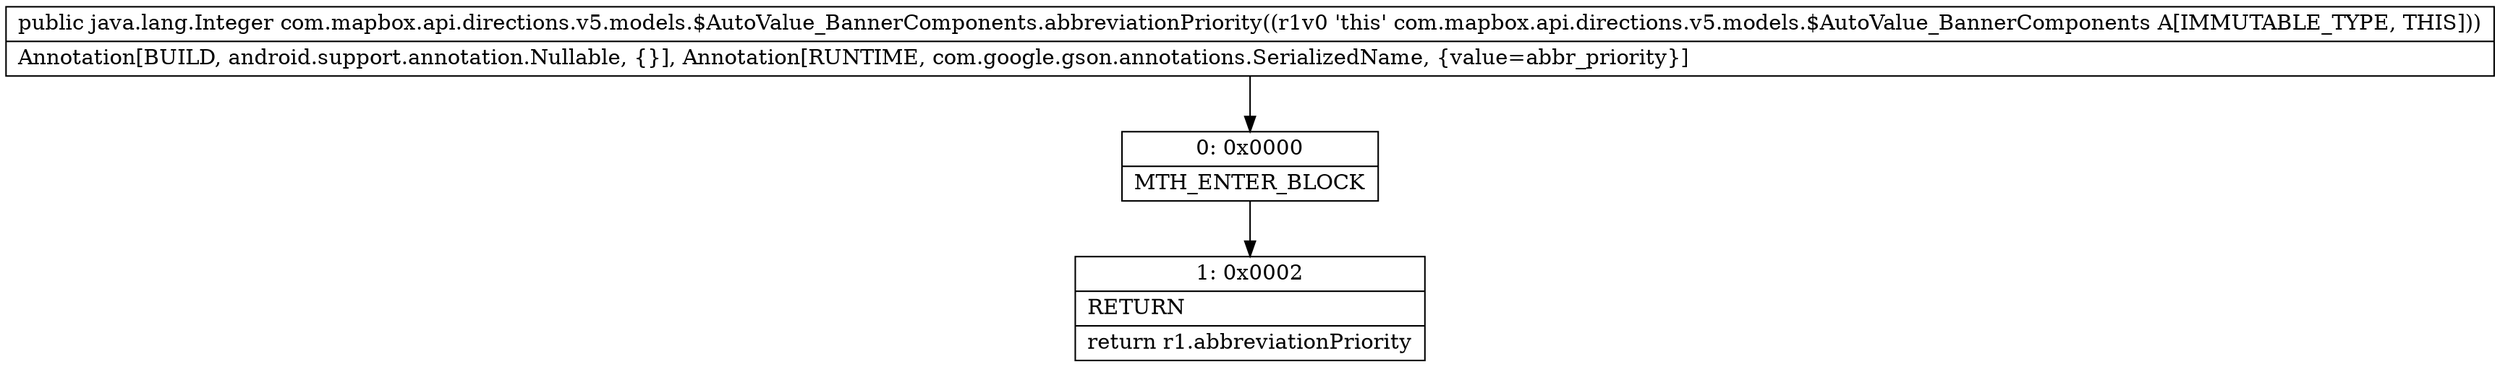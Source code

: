 digraph "CFG forcom.mapbox.api.directions.v5.models.$AutoValue_BannerComponents.abbreviationPriority()Ljava\/lang\/Integer;" {
Node_0 [shape=record,label="{0\:\ 0x0000|MTH_ENTER_BLOCK\l}"];
Node_1 [shape=record,label="{1\:\ 0x0002|RETURN\l|return r1.abbreviationPriority\l}"];
MethodNode[shape=record,label="{public java.lang.Integer com.mapbox.api.directions.v5.models.$AutoValue_BannerComponents.abbreviationPriority((r1v0 'this' com.mapbox.api.directions.v5.models.$AutoValue_BannerComponents A[IMMUTABLE_TYPE, THIS]))  | Annotation[BUILD, android.support.annotation.Nullable, \{\}], Annotation[RUNTIME, com.google.gson.annotations.SerializedName, \{value=abbr_priority\}]\l}"];
MethodNode -> Node_0;
Node_0 -> Node_1;
}

